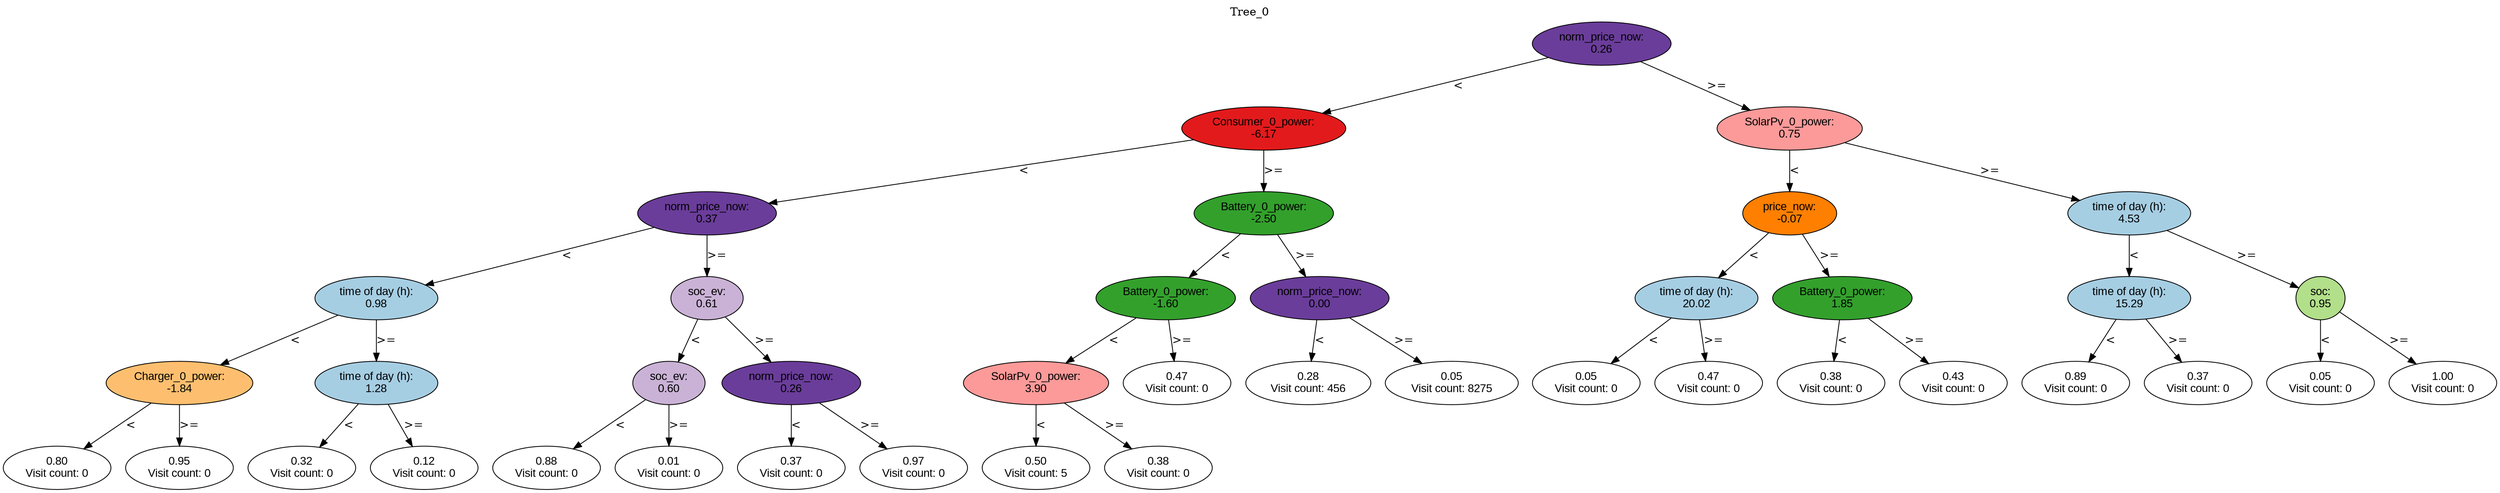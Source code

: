 digraph BST {
    node [fontname="Arial" style=filled colorscheme=paired12];
    0 [ label = "norm_price_now:
0.26" fillcolor=10];
    1 [ label = "Consumer_0_power:
-6.17" fillcolor=6];
    2 [ label = "norm_price_now:
0.37" fillcolor=10];
    3 [ label = "time of day (h):
0.98" fillcolor=1];
    4 [ label = "Charger_0_power:
-1.84" fillcolor=7];
    5 [ label = "0.80
Visit count: 0" fillcolor=white];
    6 [ label = "0.95
Visit count: 0" fillcolor=white];
    7 [ label = "time of day (h):
1.28" fillcolor=1];
    8 [ label = "0.32
Visit count: 0" fillcolor=white];
    9 [ label = "0.12
Visit count: 0" fillcolor=white];
    10 [ label = "soc_ev:
0.61" fillcolor=9];
    11 [ label = "soc_ev:
0.60" fillcolor=9];
    12 [ label = "0.88
Visit count: 0" fillcolor=white];
    13 [ label = "0.01
Visit count: 0" fillcolor=white];
    14 [ label = "norm_price_now:
0.26" fillcolor=10];
    15 [ label = "0.37
Visit count: 0" fillcolor=white];
    16 [ label = "0.97
Visit count: 0" fillcolor=white];
    17 [ label = "Battery_0_power:
-2.50" fillcolor=4];
    18 [ label = "Battery_0_power:
-1.60" fillcolor=4];
    19 [ label = "SolarPv_0_power:
3.90" fillcolor=5];
    20 [ label = "0.50
Visit count: 5" fillcolor=white];
    21 [ label = "0.38
Visit count: 0" fillcolor=white];
    22 [ label = "0.47
Visit count: 0" fillcolor=white];
    23 [ label = "norm_price_now:
0.00" fillcolor=10];
    24 [ label = "0.28
Visit count: 456" fillcolor=white];
    25 [ label = "0.05
Visit count: 8275" fillcolor=white];
    26 [ label = "SolarPv_0_power:
0.75" fillcolor=5];
    27 [ label = "price_now:
-0.07" fillcolor=8];
    28 [ label = "time of day (h):
20.02" fillcolor=1];
    29 [ label = "0.05
Visit count: 0" fillcolor=white];
    30 [ label = "0.47
Visit count: 0" fillcolor=white];
    31 [ label = "Battery_0_power:
1.85" fillcolor=4];
    32 [ label = "0.38
Visit count: 0" fillcolor=white];
    33 [ label = "0.43
Visit count: 0" fillcolor=white];
    34 [ label = "time of day (h):
4.53" fillcolor=1];
    35 [ label = "time of day (h):
15.29" fillcolor=1];
    36 [ label = "0.89
Visit count: 0" fillcolor=white];
    37 [ label = "0.37
Visit count: 0" fillcolor=white];
    38 [ label = "soc:
0.95" fillcolor=3];
    39 [ label = "0.05
Visit count: 0" fillcolor=white];
    40 [ label = "1.00
Visit count: 0" fillcolor=white];

    0  -> 1[ label = "<"];
    0  -> 26[ label = ">="];
    1  -> 2[ label = "<"];
    1  -> 17[ label = ">="];
    2  -> 3[ label = "<"];
    2  -> 10[ label = ">="];
    3  -> 4[ label = "<"];
    3  -> 7[ label = ">="];
    4  -> 5[ label = "<"];
    4  -> 6[ label = ">="];
    7  -> 8[ label = "<"];
    7  -> 9[ label = ">="];
    10  -> 11[ label = "<"];
    10  -> 14[ label = ">="];
    11  -> 12[ label = "<"];
    11  -> 13[ label = ">="];
    14  -> 15[ label = "<"];
    14  -> 16[ label = ">="];
    17  -> 18[ label = "<"];
    17  -> 23[ label = ">="];
    18  -> 19[ label = "<"];
    18  -> 22[ label = ">="];
    19  -> 20[ label = "<"];
    19  -> 21[ label = ">="];
    23  -> 24[ label = "<"];
    23  -> 25[ label = ">="];
    26  -> 27[ label = "<"];
    26  -> 34[ label = ">="];
    27  -> 28[ label = "<"];
    27  -> 31[ label = ">="];
    28  -> 29[ label = "<"];
    28  -> 30[ label = ">="];
    31  -> 32[ label = "<"];
    31  -> 33[ label = ">="];
    34  -> 35[ label = "<"];
    34  -> 38[ label = ">="];
    35  -> 36[ label = "<"];
    35  -> 37[ label = ">="];
    38  -> 39[ label = "<"];
    38  -> 40[ label = ">="];

    labelloc="t";
    label="Tree_0";
}